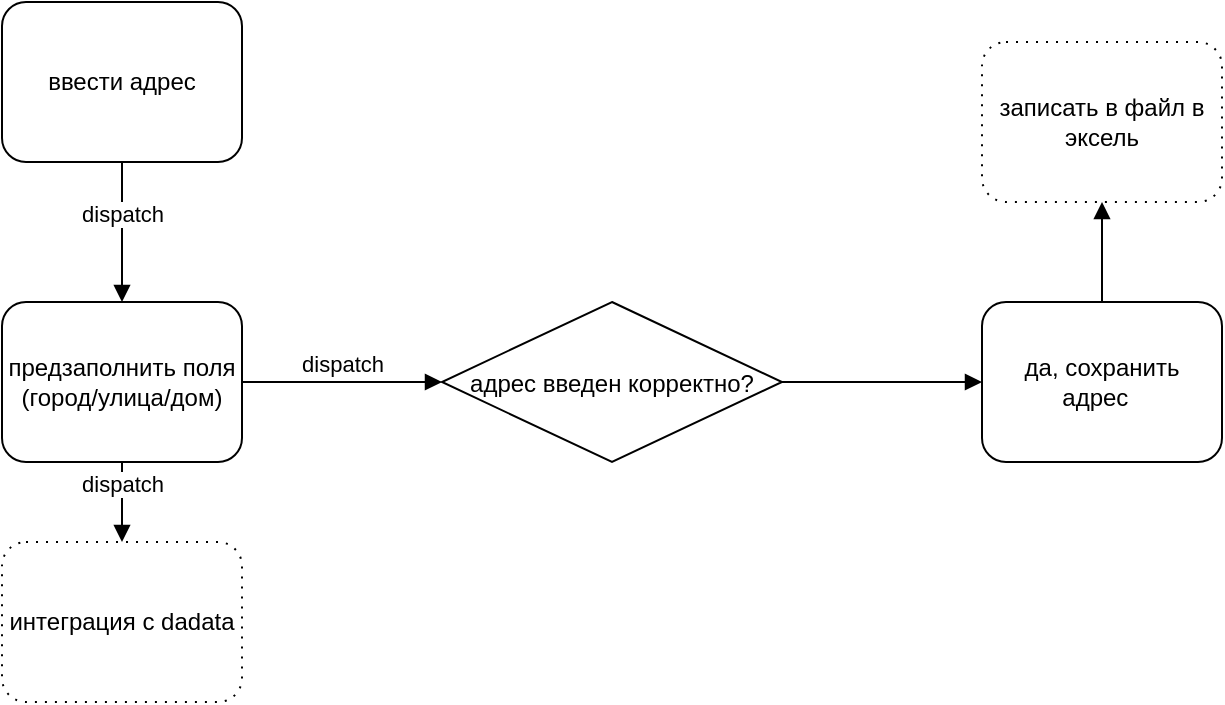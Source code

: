 <mxfile version="13.9.9" type="device"><diagram id="cUpLg9pl6GQLBz9M2gZW" name="Страница 1"><mxGraphModel dx="1264" dy="584" grid="1" gridSize="10" guides="1" tooltips="1" connect="1" arrows="1" fold="1" page="1" pageScale="1" pageWidth="827" pageHeight="1169" math="0" shadow="0"><root><mxCell id="0"/><mxCell id="1" parent="0"/><mxCell id="xbJOORLeL-BkCESl8Y34-1" value="ввести адрес" style="shape=ext;rounded=1;html=1;whiteSpace=wrap;" vertex="1" parent="1"><mxGeometry x="120" y="130" width="120" height="80" as="geometry"/></mxCell><mxCell id="xbJOORLeL-BkCESl8Y34-2" value="предзаполнить поля (город/улица/дом)" style="shape=ext;rounded=1;html=1;whiteSpace=wrap;" vertex="1" parent="1"><mxGeometry x="120" y="280" width="120" height="80" as="geometry"/></mxCell><mxCell id="xbJOORLeL-BkCESl8Y34-4" value="интеграция с dadata" style="shape=ext;rounded=1;html=1;whiteSpace=wrap;dashed=1;dashPattern=1 4;" vertex="1" parent="1"><mxGeometry x="120" y="400" width="120" height="80" as="geometry"/></mxCell><mxCell id="xbJOORLeL-BkCESl8Y34-6" value="dispatch" style="html=1;verticalAlign=bottom;endArrow=block;exitX=0.5;exitY=1;exitDx=0;exitDy=0;entryX=0.5;entryY=0;entryDx=0;entryDy=0;" edge="1" parent="1" source="xbJOORLeL-BkCESl8Y34-1" target="xbJOORLeL-BkCESl8Y34-2"><mxGeometry width="80" relative="1" as="geometry"><mxPoint x="370" y="300" as="sourcePoint"/><mxPoint x="450" y="300" as="targetPoint"/></mxGeometry></mxCell><mxCell id="xbJOORLeL-BkCESl8Y34-7" value="dispatch" style="html=1;verticalAlign=bottom;endArrow=block;exitX=0.5;exitY=1;exitDx=0;exitDy=0;entryX=0.5;entryY=0;entryDx=0;entryDy=0;" edge="1" parent="1" source="xbJOORLeL-BkCESl8Y34-2" target="xbJOORLeL-BkCESl8Y34-4"><mxGeometry width="80" relative="1" as="geometry"><mxPoint x="370" y="300" as="sourcePoint"/><mxPoint x="450" y="300" as="targetPoint"/></mxGeometry></mxCell><mxCell id="xbJOORLeL-BkCESl8Y34-8" value="адрес введен корректно?" style="rhombus;" vertex="1" parent="1"><mxGeometry x="340" y="280" width="170" height="80" as="geometry"/></mxCell><mxCell id="xbJOORLeL-BkCESl8Y34-9" value="да, сохранить адрес&amp;nbsp;&amp;nbsp;" style="shape=ext;rounded=1;html=1;whiteSpace=wrap;" vertex="1" parent="1"><mxGeometry x="610" y="280" width="120" height="80" as="geometry"/></mxCell><mxCell id="xbJOORLeL-BkCESl8Y34-11" value="dispatch" style="html=1;verticalAlign=bottom;endArrow=block;exitX=1;exitY=0.5;exitDx=0;exitDy=0;entryX=0;entryY=0.5;entryDx=0;entryDy=0;" edge="1" parent="1" source="xbJOORLeL-BkCESl8Y34-2" target="xbJOORLeL-BkCESl8Y34-8"><mxGeometry width="80" relative="1" as="geometry"><mxPoint x="370" y="290" as="sourcePoint"/><mxPoint x="450" y="290" as="targetPoint"/></mxGeometry></mxCell><mxCell id="xbJOORLeL-BkCESl8Y34-13" value="записать в файл в эксель" style="shape=ext;rounded=1;html=1;whiteSpace=wrap;dashed=1;dashPattern=1 4;" vertex="1" parent="1"><mxGeometry x="610" y="150" width="120" height="80" as="geometry"/></mxCell><mxCell id="xbJOORLeL-BkCESl8Y34-15" value="" style="endArrow=block;endFill=1;endSize=6;html=1;entryX=0;entryY=0.5;entryDx=0;entryDy=0;" edge="1" parent="1" source="xbJOORLeL-BkCESl8Y34-8" target="xbJOORLeL-BkCESl8Y34-9"><mxGeometry width="100" relative="1" as="geometry"><mxPoint x="360" y="260" as="sourcePoint"/><mxPoint x="460" y="260" as="targetPoint"/></mxGeometry></mxCell><mxCell id="xbJOORLeL-BkCESl8Y34-16" value="" style="endArrow=block;endFill=1;endSize=6;html=1;entryX=0.5;entryY=1;entryDx=0;entryDy=0;exitX=0.5;exitY=0;exitDx=0;exitDy=0;" edge="1" parent="1" source="xbJOORLeL-BkCESl8Y34-9" target="xbJOORLeL-BkCESl8Y34-13"><mxGeometry width="100" relative="1" as="geometry"><mxPoint x="360" y="260" as="sourcePoint"/><mxPoint x="460" y="260" as="targetPoint"/></mxGeometry></mxCell></root></mxGraphModel></diagram></mxfile>